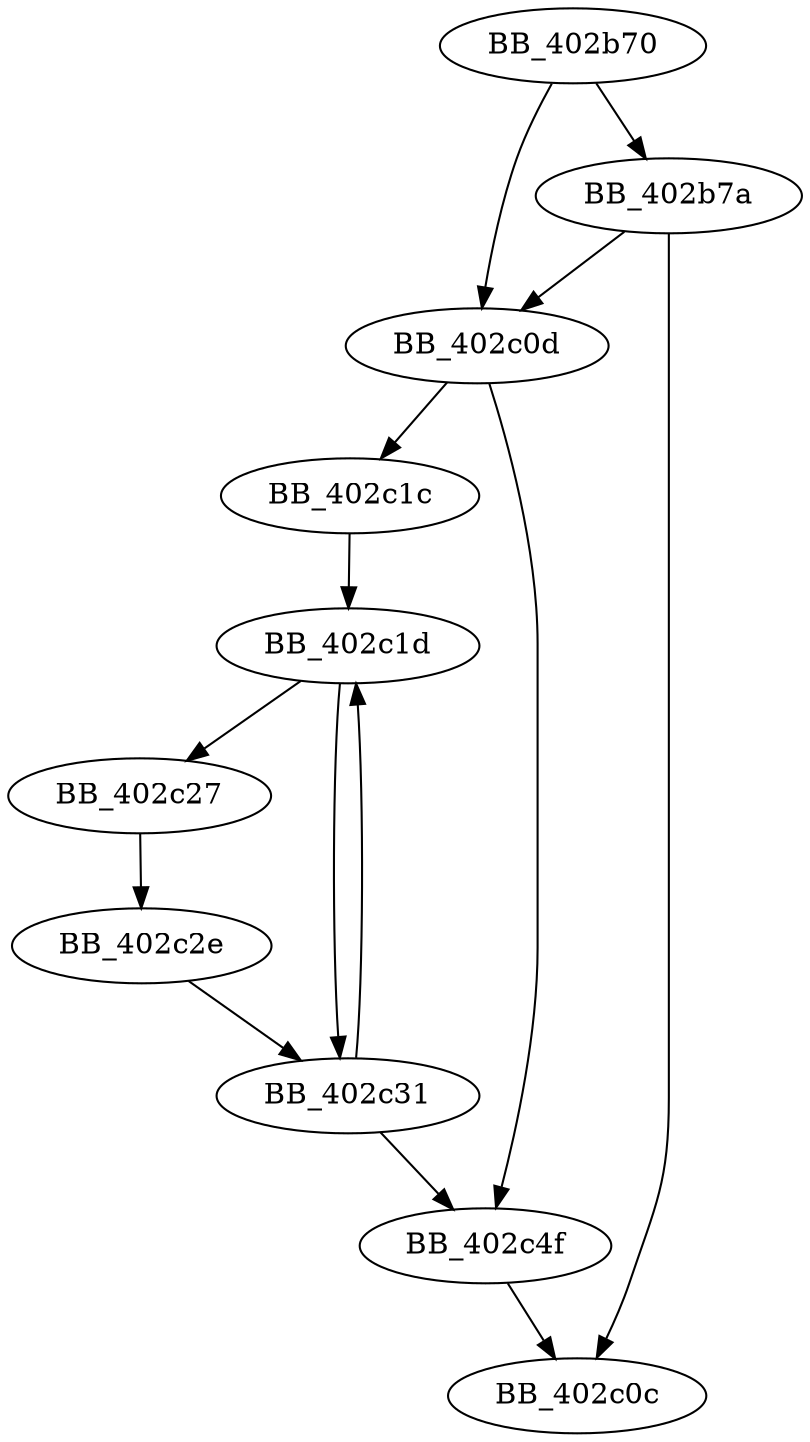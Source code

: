 DiGraph sub_402B70{
BB_402b70->BB_402b7a
BB_402b70->BB_402c0d
BB_402b7a->BB_402c0c
BB_402b7a->BB_402c0d
BB_402c0d->BB_402c1c
BB_402c0d->BB_402c4f
BB_402c1c->BB_402c1d
BB_402c1d->BB_402c27
BB_402c1d->BB_402c31
BB_402c27->BB_402c2e
BB_402c2e->BB_402c31
BB_402c31->BB_402c1d
BB_402c31->BB_402c4f
BB_402c4f->BB_402c0c
}
